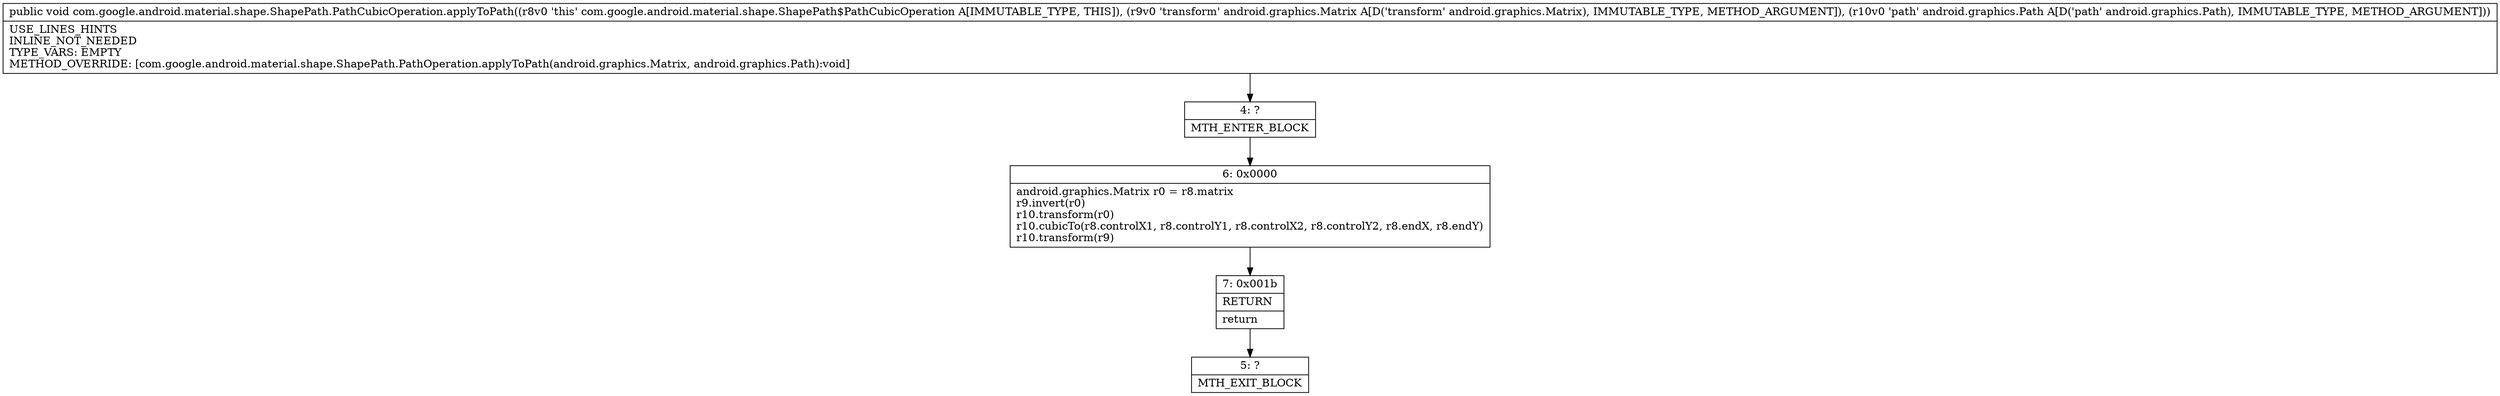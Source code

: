 digraph "CFG forcom.google.android.material.shape.ShapePath.PathCubicOperation.applyToPath(Landroid\/graphics\/Matrix;Landroid\/graphics\/Path;)V" {
Node_4 [shape=record,label="{4\:\ ?|MTH_ENTER_BLOCK\l}"];
Node_6 [shape=record,label="{6\:\ 0x0000|android.graphics.Matrix r0 = r8.matrix\lr9.invert(r0)\lr10.transform(r0)\lr10.cubicTo(r8.controlX1, r8.controlY1, r8.controlX2, r8.controlY2, r8.endX, r8.endY)\lr10.transform(r9)\l}"];
Node_7 [shape=record,label="{7\:\ 0x001b|RETURN\l|return\l}"];
Node_5 [shape=record,label="{5\:\ ?|MTH_EXIT_BLOCK\l}"];
MethodNode[shape=record,label="{public void com.google.android.material.shape.ShapePath.PathCubicOperation.applyToPath((r8v0 'this' com.google.android.material.shape.ShapePath$PathCubicOperation A[IMMUTABLE_TYPE, THIS]), (r9v0 'transform' android.graphics.Matrix A[D('transform' android.graphics.Matrix), IMMUTABLE_TYPE, METHOD_ARGUMENT]), (r10v0 'path' android.graphics.Path A[D('path' android.graphics.Path), IMMUTABLE_TYPE, METHOD_ARGUMENT]))  | USE_LINES_HINTS\lINLINE_NOT_NEEDED\lTYPE_VARS: EMPTY\lMETHOD_OVERRIDE: [com.google.android.material.shape.ShapePath.PathOperation.applyToPath(android.graphics.Matrix, android.graphics.Path):void]\l}"];
MethodNode -> Node_4;Node_4 -> Node_6;
Node_6 -> Node_7;
Node_7 -> Node_5;
}

